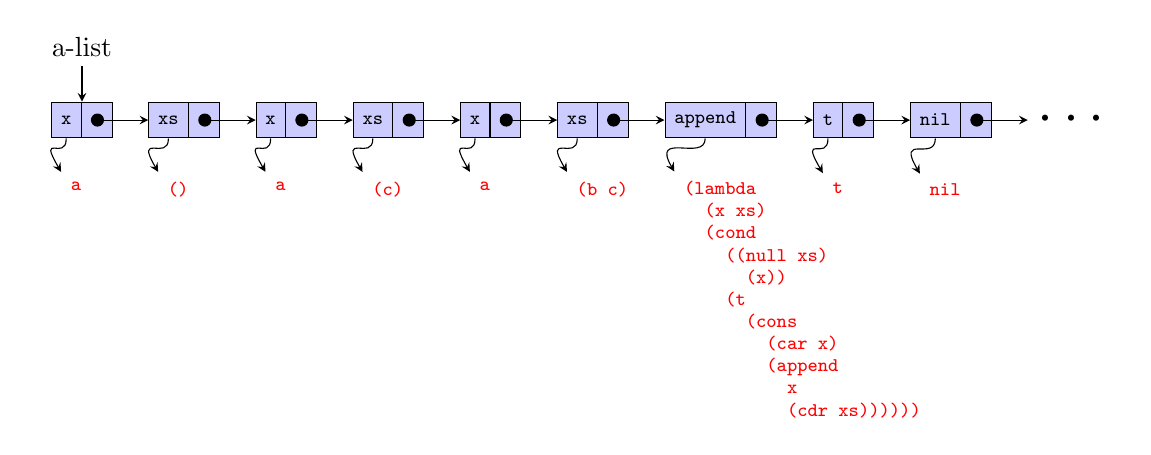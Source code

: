 ﻿\usetikzlibrary{chains,arrows}
\begin{tikzpicture}[list/.style={rectangle split, rectangle split parts=2,
    draw,minimum height=3ex, fill=blue!20,rectangle split horizontal}, >=stealth, start chain, node distance=3ex]

    \foreach \x/\y/\z in {
      a/x/a,
      b/xs/(),
      c/x/a,
      d/xs/(c),
      e/x/a,
      f/xs/(b c),
      g/append/{
        (lambda\\
\quad (x xs)\\
        \quad (cond\\
          \quad\quad((null xs)\\
          \quad\quad\quad(x))\\
          \quad\quad (t\\ 
          \quad\quad\quad(cons\\
          \quad\quad\quad\quad(car x)\\
        \quad\quad\quad\quad(append\\
      \quad\quad\quad\quad\quad x \\
      \quad\quad\quad\quad\quad (cdr xs))))))},
      h/t/t,
      i/nil/nil
     } {
      \node[on chain, list,font=\tt\scriptsize] (\x) {\y};
      \node[below=4 ex of \x.one,anchor=north west,align=left,font=\tt\scriptsize,color=red] (temp) {\z};
      \draw[->,bend left] (\x.one south) .. controls+(270:0.3) and+(120:0.6) ..  (temp.north west);
     }

     \node[on chain]  (j) {\huge$\cdots$};
      \draw[*->] let \p1 = (i.two), \p2 = (j.center) in (\x1,\y2) -- (j);

     \foreach \a/\b in { a/b, b/c, c/d, d/e, e/f, f/g, g/h, h/i} {
      \draw[*->] let \p1 = (\a.two), \p2 = (\b.center) in (\x1,\y2) -- (\b);
     }

    \node[above = of a] (A) {a-list};
    \draw[->] (A.south) -- (a);
\end{tikzpicture}
